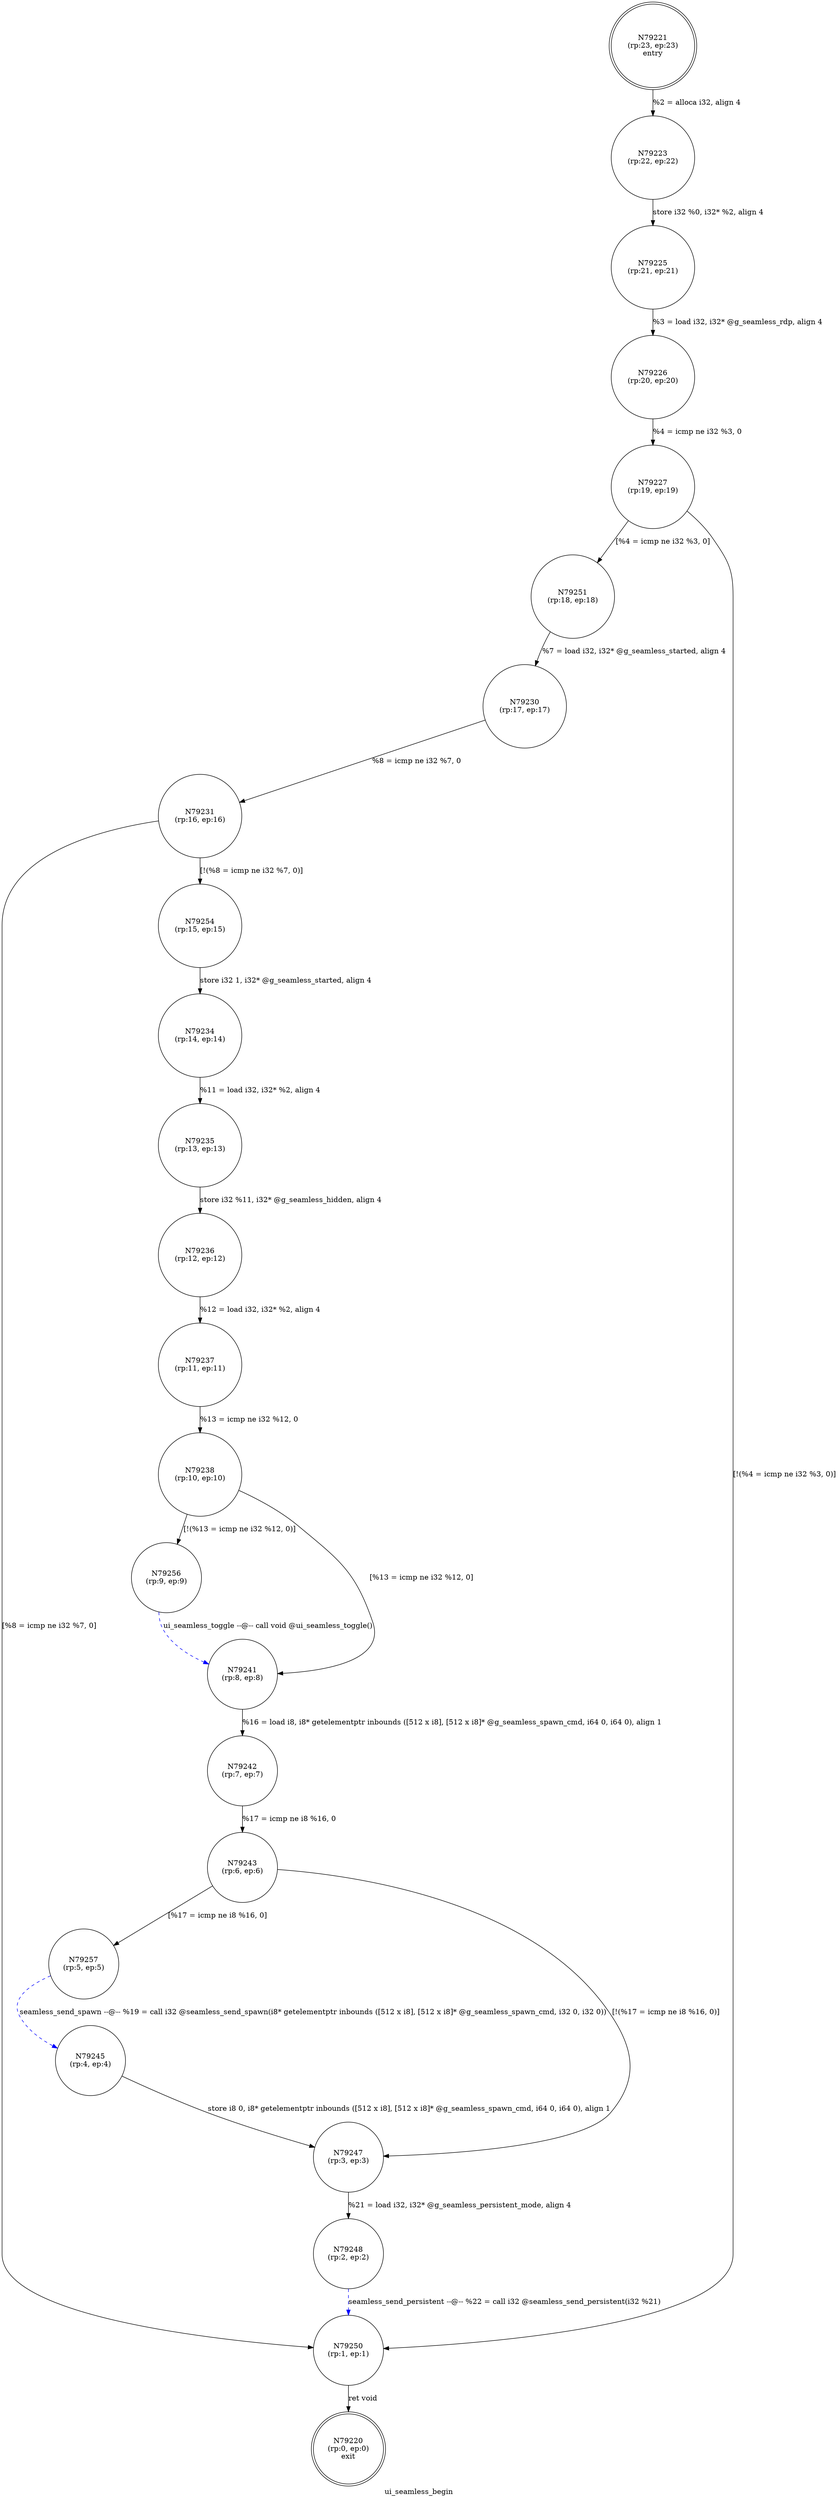 digraph ui_seamless_begin {
label="ui_seamless_begin"
79220 [label="N79220\n(rp:0, ep:0)\nexit", shape="doublecircle"]
79221 [label="N79221\n(rp:23, ep:23)\nentry", shape="doublecircle"]
79221 -> 79223 [label="%2 = alloca i32, align 4"]
79223 [label="N79223\n(rp:22, ep:22)", shape="circle"]
79223 -> 79225 [label="store i32 %0, i32* %2, align 4"]
79225 [label="N79225\n(rp:21, ep:21)", shape="circle"]
79225 -> 79226 [label="%3 = load i32, i32* @g_seamless_rdp, align 4"]
79226 [label="N79226\n(rp:20, ep:20)", shape="circle"]
79226 -> 79227 [label="%4 = icmp ne i32 %3, 0"]
79227 [label="N79227\n(rp:19, ep:19)", shape="circle"]
79227 -> 79251 [label="[%4 = icmp ne i32 %3, 0]"]
79227 -> 79250 [label="[!(%4 = icmp ne i32 %3, 0)]"]
79230 [label="N79230\n(rp:17, ep:17)", shape="circle"]
79230 -> 79231 [label="%8 = icmp ne i32 %7, 0"]
79231 [label="N79231\n(rp:16, ep:16)", shape="circle"]
79231 -> 79254 [label="[!(%8 = icmp ne i32 %7, 0)]"]
79231 -> 79250 [label="[%8 = icmp ne i32 %7, 0]"]
79234 [label="N79234\n(rp:14, ep:14)", shape="circle"]
79234 -> 79235 [label="%11 = load i32, i32* %2, align 4"]
79235 [label="N79235\n(rp:13, ep:13)", shape="circle"]
79235 -> 79236 [label="store i32 %11, i32* @g_seamless_hidden, align 4"]
79236 [label="N79236\n(rp:12, ep:12)", shape="circle"]
79236 -> 79237 [label="%12 = load i32, i32* %2, align 4"]
79237 [label="N79237\n(rp:11, ep:11)", shape="circle"]
79237 -> 79238 [label="%13 = icmp ne i32 %12, 0"]
79238 [label="N79238\n(rp:10, ep:10)", shape="circle"]
79238 -> 79256 [label="[!(%13 = icmp ne i32 %12, 0)]"]
79238 -> 79241 [label="[%13 = icmp ne i32 %12, 0]"]
79241 [label="N79241\n(rp:8, ep:8)", shape="circle"]
79241 -> 79242 [label="%16 = load i8, i8* getelementptr inbounds ([512 x i8], [512 x i8]* @g_seamless_spawn_cmd, i64 0, i64 0), align 1"]
79242 [label="N79242\n(rp:7, ep:7)", shape="circle"]
79242 -> 79243 [label="%17 = icmp ne i8 %16, 0"]
79243 [label="N79243\n(rp:6, ep:6)", shape="circle"]
79243 -> 79257 [label="[%17 = icmp ne i8 %16, 0]"]
79243 -> 79247 [label="[!(%17 = icmp ne i8 %16, 0)]"]
79245 [label="N79245\n(rp:4, ep:4)", shape="circle"]
79245 -> 79247 [label="store i8 0, i8* getelementptr inbounds ([512 x i8], [512 x i8]* @g_seamless_spawn_cmd, i64 0, i64 0), align 1"]
79247 [label="N79247\n(rp:3, ep:3)", shape="circle"]
79247 -> 79248 [label="%21 = load i32, i32* @g_seamless_persistent_mode, align 4"]
79248 [label="N79248\n(rp:2, ep:2)", shape="circle"]
79248 -> 79250 [label="seamless_send_persistent --@-- %22 = call i32 @seamless_send_persistent(i32 %21)", style="dashed", color="blue"]
79250 [label="N79250\n(rp:1, ep:1)", shape="circle"]
79250 -> 79220 [label="ret void"]
79251 [label="N79251\n(rp:18, ep:18)", shape="circle"]
79251 -> 79230 [label="%7 = load i32, i32* @g_seamless_started, align 4"]
79254 [label="N79254\n(rp:15, ep:15)", shape="circle"]
79254 -> 79234 [label="store i32 1, i32* @g_seamless_started, align 4"]
79256 [label="N79256\n(rp:9, ep:9)", shape="circle"]
79256 -> 79241 [label="ui_seamless_toggle --@-- call void @ui_seamless_toggle()", style="dashed", color="blue"]
79257 [label="N79257\n(rp:5, ep:5)", shape="circle"]
79257 -> 79245 [label="seamless_send_spawn --@-- %19 = call i32 @seamless_send_spawn(i8* getelementptr inbounds ([512 x i8], [512 x i8]* @g_seamless_spawn_cmd, i32 0, i32 0))", style="dashed", color="blue"]
}
